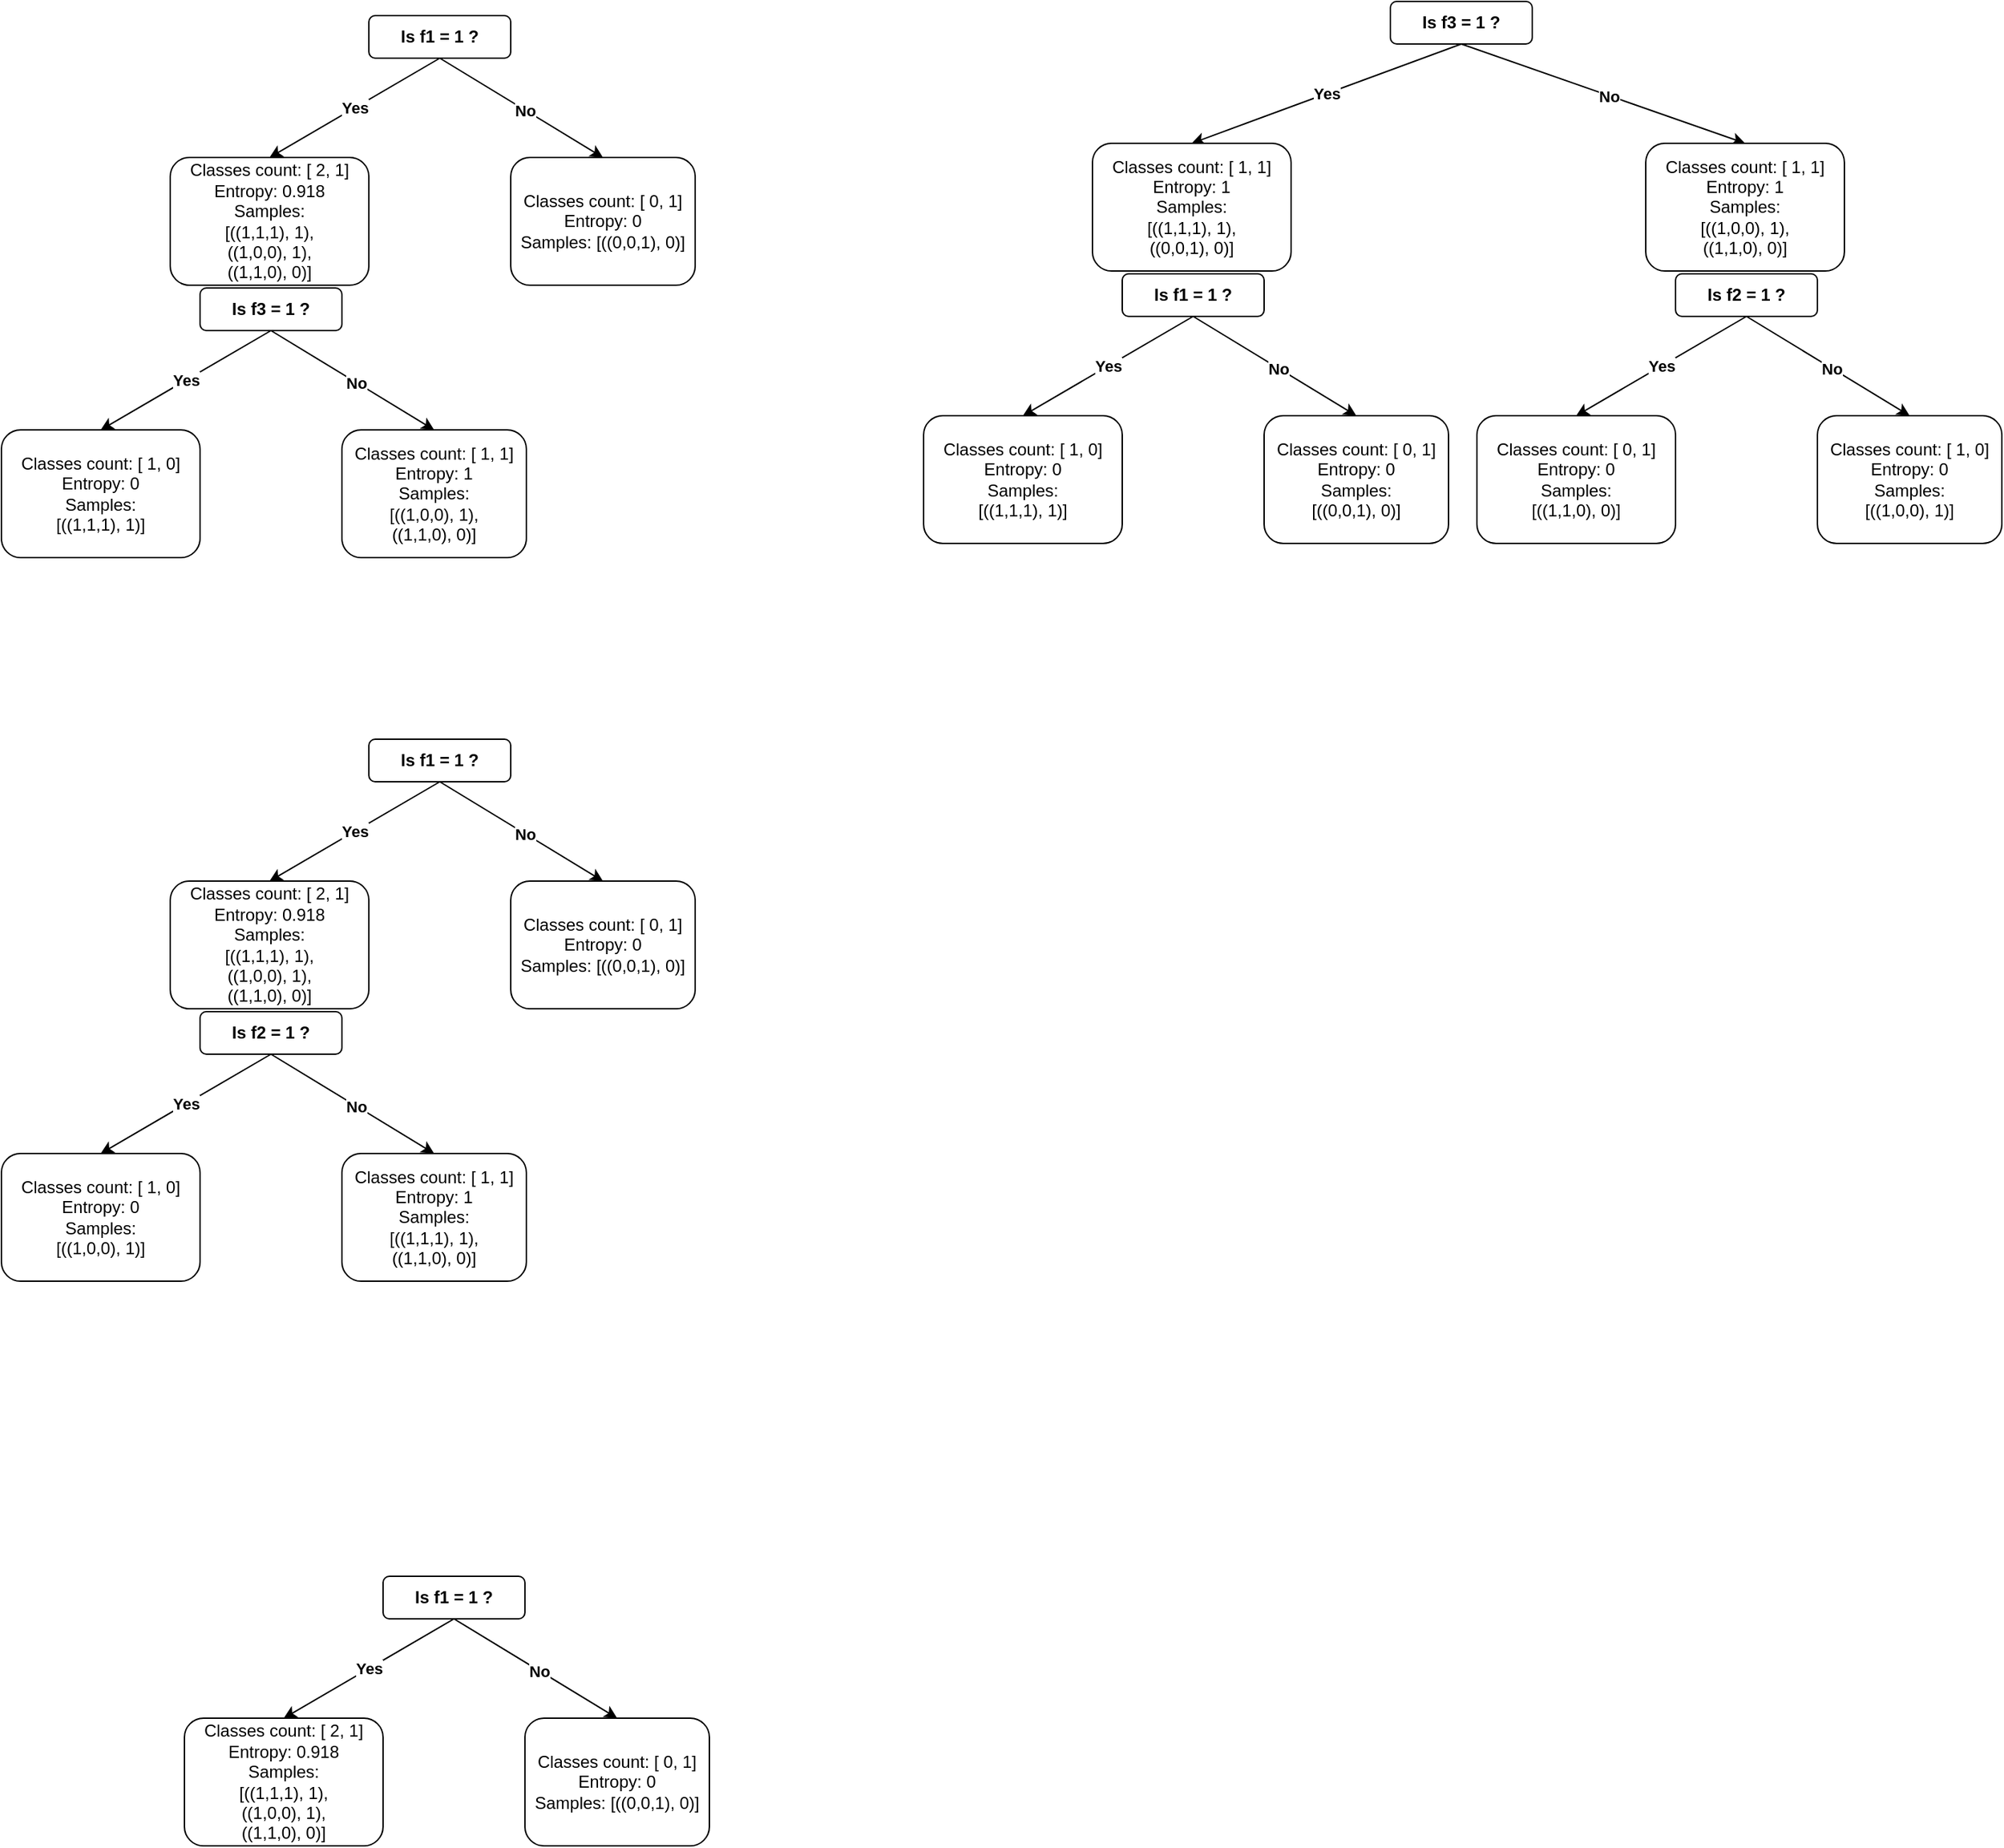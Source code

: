 <mxfile version="16.1.2" type="google"><diagram id="P9BpnGQANp72iG6LuLWr" name="Page-1"><mxGraphModel dx="846" dy="1839" grid="1" gridSize="10" guides="1" tooltips="1" connect="1" arrows="1" fold="1" page="1" pageScale="1" pageWidth="850" pageHeight="1100" math="0" shadow="0"><root><mxCell id="0"/><mxCell id="1" parent="0"/><mxCell id="FIFjQTrvIwdJAzkPILn--4" style="rounded=0;orthogonalLoop=1;jettySize=auto;html=1;exitX=0.5;exitY=1;exitDx=0;exitDy=0;entryX=0.5;entryY=0;entryDx=0;entryDy=0;" parent="1" source="FIFjQTrvIwdJAzkPILn--1" target="FIFjQTrvIwdJAzkPILn--2" edge="1"><mxGeometry relative="1" as="geometry"/></mxCell><mxCell id="FIFjQTrvIwdJAzkPILn--7" value="&lt;b&gt;No&lt;/b&gt;" style="edgeLabel;html=1;align=center;verticalAlign=middle;resizable=0;points=[];" parent="FIFjQTrvIwdJAzkPILn--4" vertex="1" connectable="0"><mxGeometry x="0.039" relative="1" as="geometry"><mxPoint as="offset"/></mxGeometry></mxCell><mxCell id="FIFjQTrvIwdJAzkPILn--5" style="edgeStyle=none;rounded=0;orthogonalLoop=1;jettySize=auto;html=1;exitX=0.5;exitY=1;exitDx=0;exitDy=0;entryX=0.5;entryY=0;entryDx=0;entryDy=0;" parent="1" source="FIFjQTrvIwdJAzkPILn--1" target="FIFjQTrvIwdJAzkPILn--3" edge="1"><mxGeometry relative="1" as="geometry"/></mxCell><mxCell id="FIFjQTrvIwdJAzkPILn--6" value="Yes" style="edgeLabel;html=1;align=center;verticalAlign=middle;resizable=0;points=[];fontStyle=1" parent="FIFjQTrvIwdJAzkPILn--5" vertex="1" connectable="0"><mxGeometry relative="1" as="geometry"><mxPoint as="offset"/></mxGeometry></mxCell><mxCell id="FIFjQTrvIwdJAzkPILn--1" value="&lt;b&gt;Is f1 = 1 ?&lt;/b&gt;" style="rounded=1;whiteSpace=wrap;html=1;" parent="1" vertex="1"><mxGeometry x="379" y="410" width="100" height="30" as="geometry"/></mxCell><mxCell id="FIFjQTrvIwdJAzkPILn--2" value="Classes count: [ 0, 1]&lt;br&gt;Entropy: 0&lt;br&gt;Samples: [((0,0,1), 0)]" style="rounded=1;whiteSpace=wrap;html=1;" parent="1" vertex="1"><mxGeometry x="479" y="510" width="130" height="90" as="geometry"/></mxCell><mxCell id="FIFjQTrvIwdJAzkPILn--3" value="Classes count: [ 2, 1]&lt;br&gt;Entropy: 0.918&lt;br&gt;Samples: &lt;br&gt;[((1,1,1), 1),&lt;br&gt;((1,0,0), 1),&lt;br&gt;((1,1,0), 0)]" style="rounded=1;whiteSpace=wrap;html=1;" parent="1" vertex="1"><mxGeometry x="239" y="510" width="140" height="90" as="geometry"/></mxCell><mxCell id="FIFjQTrvIwdJAzkPILn--8" style="rounded=0;orthogonalLoop=1;jettySize=auto;html=1;exitX=0.5;exitY=1;exitDx=0;exitDy=0;entryX=0.5;entryY=0;entryDx=0;entryDy=0;" parent="1" source="FIFjQTrvIwdJAzkPILn--12" target="FIFjQTrvIwdJAzkPILn--13" edge="1"><mxGeometry relative="1" as="geometry"/></mxCell><mxCell id="FIFjQTrvIwdJAzkPILn--9" value="&lt;b&gt;No&lt;/b&gt;" style="edgeLabel;html=1;align=center;verticalAlign=middle;resizable=0;points=[];" parent="FIFjQTrvIwdJAzkPILn--8" vertex="1" connectable="0"><mxGeometry x="0.039" relative="1" as="geometry"><mxPoint as="offset"/></mxGeometry></mxCell><mxCell id="FIFjQTrvIwdJAzkPILn--10" style="edgeStyle=none;rounded=0;orthogonalLoop=1;jettySize=auto;html=1;exitX=0.5;exitY=1;exitDx=0;exitDy=0;entryX=0.5;entryY=0;entryDx=0;entryDy=0;" parent="1" source="FIFjQTrvIwdJAzkPILn--12" target="FIFjQTrvIwdJAzkPILn--14" edge="1"><mxGeometry relative="1" as="geometry"/></mxCell><mxCell id="FIFjQTrvIwdJAzkPILn--11" value="Yes" style="edgeLabel;html=1;align=center;verticalAlign=middle;resizable=0;points=[];fontStyle=1" parent="FIFjQTrvIwdJAzkPILn--10" vertex="1" connectable="0"><mxGeometry relative="1" as="geometry"><mxPoint as="offset"/></mxGeometry></mxCell><mxCell id="FIFjQTrvIwdJAzkPILn--12" value="&lt;b&gt;Is f1 = 1 ?&lt;/b&gt;" style="rounded=1;whiteSpace=wrap;html=1;" parent="1" vertex="1"><mxGeometry x="389" y="1000" width="100" height="30" as="geometry"/></mxCell><mxCell id="FIFjQTrvIwdJAzkPILn--13" value="Classes count: [ 0, 1]&lt;br&gt;Entropy: 0&lt;br&gt;Samples: [((0,0,1), 0)]" style="rounded=1;whiteSpace=wrap;html=1;" parent="1" vertex="1"><mxGeometry x="489" y="1100" width="130" height="90" as="geometry"/></mxCell><mxCell id="FIFjQTrvIwdJAzkPILn--14" value="Classes count: [ 2, 1]&lt;br&gt;Entropy: 0.918&lt;br&gt;Samples: &lt;br&gt;[((1,1,1), 1),&lt;br&gt;((1,0,0), 1),&lt;br&gt;((1,1,0), 0)]" style="rounded=1;whiteSpace=wrap;html=1;" parent="1" vertex="1"><mxGeometry x="249" y="1100" width="140" height="90" as="geometry"/></mxCell><mxCell id="FIFjQTrvIwdJAzkPILn--23" style="rounded=0;orthogonalLoop=1;jettySize=auto;html=1;exitX=0.5;exitY=1;exitDx=0;exitDy=0;entryX=0.5;entryY=0;entryDx=0;entryDy=0;" parent="1" source="FIFjQTrvIwdJAzkPILn--27" target="FIFjQTrvIwdJAzkPILn--28" edge="1"><mxGeometry relative="1" as="geometry"/></mxCell><mxCell id="FIFjQTrvIwdJAzkPILn--24" value="&lt;b&gt;No&lt;/b&gt;" style="edgeLabel;html=1;align=center;verticalAlign=middle;resizable=0;points=[];" parent="FIFjQTrvIwdJAzkPILn--23" vertex="1" connectable="0"><mxGeometry x="0.039" relative="1" as="geometry"><mxPoint as="offset"/></mxGeometry></mxCell><mxCell id="FIFjQTrvIwdJAzkPILn--25" style="edgeStyle=none;rounded=0;orthogonalLoop=1;jettySize=auto;html=1;exitX=0.5;exitY=1;exitDx=0;exitDy=0;entryX=0.5;entryY=0;entryDx=0;entryDy=0;" parent="1" source="FIFjQTrvIwdJAzkPILn--27" target="FIFjQTrvIwdJAzkPILn--29" edge="1"><mxGeometry relative="1" as="geometry"/></mxCell><mxCell id="FIFjQTrvIwdJAzkPILn--26" value="Yes" style="edgeLabel;html=1;align=center;verticalAlign=middle;resizable=0;points=[];fontStyle=1" parent="FIFjQTrvIwdJAzkPILn--25" vertex="1" connectable="0"><mxGeometry relative="1" as="geometry"><mxPoint as="offset"/></mxGeometry></mxCell><mxCell id="FIFjQTrvIwdJAzkPILn--27" value="&lt;b&gt;Is f2 = 1 ?&lt;/b&gt;" style="rounded=1;whiteSpace=wrap;html=1;" parent="1" vertex="1"><mxGeometry x="260" y="602" width="100" height="30" as="geometry"/></mxCell><mxCell id="FIFjQTrvIwdJAzkPILn--28" value="Classes count: [ 1, 1]&lt;br&gt;Entropy: 1&lt;br&gt;Samples: &lt;br&gt;[((1,1,1), 1),&lt;br&gt;((1,1,0), 0)]" style="rounded=1;whiteSpace=wrap;html=1;" parent="1" vertex="1"><mxGeometry x="360" y="702" width="130" height="90" as="geometry"/></mxCell><mxCell id="FIFjQTrvIwdJAzkPILn--29" value="Classes count: [ 1, 0]&lt;br&gt;Entropy: 0&lt;br&gt;Samples: &lt;br&gt;[((1,0,0), 1)]" style="rounded=1;whiteSpace=wrap;html=1;" parent="1" vertex="1"><mxGeometry x="120" y="702" width="140" height="90" as="geometry"/></mxCell><mxCell id="FIFjQTrvIwdJAzkPILn--30" style="rounded=0;orthogonalLoop=1;jettySize=auto;html=1;exitX=0.5;exitY=1;exitDx=0;exitDy=0;entryX=0.5;entryY=0;entryDx=0;entryDy=0;" parent="1" source="FIFjQTrvIwdJAzkPILn--34" target="FIFjQTrvIwdJAzkPILn--35" edge="1"><mxGeometry relative="1" as="geometry"/></mxCell><mxCell id="FIFjQTrvIwdJAzkPILn--31" value="&lt;b&gt;No&lt;/b&gt;" style="edgeLabel;html=1;align=center;verticalAlign=middle;resizable=0;points=[];" parent="FIFjQTrvIwdJAzkPILn--30" vertex="1" connectable="0"><mxGeometry x="0.039" relative="1" as="geometry"><mxPoint as="offset"/></mxGeometry></mxCell><mxCell id="FIFjQTrvIwdJAzkPILn--32" style="edgeStyle=none;rounded=0;orthogonalLoop=1;jettySize=auto;html=1;exitX=0.5;exitY=1;exitDx=0;exitDy=0;entryX=0.5;entryY=0;entryDx=0;entryDy=0;" parent="1" source="FIFjQTrvIwdJAzkPILn--34" target="FIFjQTrvIwdJAzkPILn--36" edge="1"><mxGeometry relative="1" as="geometry"/></mxCell><mxCell id="FIFjQTrvIwdJAzkPILn--33" value="Yes" style="edgeLabel;html=1;align=center;verticalAlign=middle;resizable=0;points=[];fontStyle=1" parent="FIFjQTrvIwdJAzkPILn--32" vertex="1" connectable="0"><mxGeometry relative="1" as="geometry"><mxPoint as="offset"/></mxGeometry></mxCell><mxCell id="FIFjQTrvIwdJAzkPILn--34" value="&lt;b&gt;Is f1 = 1 ?&lt;/b&gt;" style="rounded=1;whiteSpace=wrap;html=1;" parent="1" vertex="1"><mxGeometry x="379" y="-100" width="100" height="30" as="geometry"/></mxCell><mxCell id="FIFjQTrvIwdJAzkPILn--35" value="Classes count: [ 0, 1]&lt;br&gt;Entropy: 0&lt;br&gt;Samples: [((0,0,1), 0)]" style="rounded=1;whiteSpace=wrap;html=1;" parent="1" vertex="1"><mxGeometry x="479" width="130" height="90" as="geometry"/></mxCell><mxCell id="FIFjQTrvIwdJAzkPILn--36" value="Classes count: [ 2, 1]&lt;br&gt;Entropy: 0.918&lt;br&gt;Samples: &lt;br&gt;[((1,1,1), 1),&lt;br&gt;((1,0,0), 1),&lt;br&gt;((1,1,0), 0)]" style="rounded=1;whiteSpace=wrap;html=1;" parent="1" vertex="1"><mxGeometry x="239" width="140" height="90" as="geometry"/></mxCell><mxCell id="FIFjQTrvIwdJAzkPILn--37" style="rounded=0;orthogonalLoop=1;jettySize=auto;html=1;exitX=0.5;exitY=1;exitDx=0;exitDy=0;entryX=0.5;entryY=0;entryDx=0;entryDy=0;" parent="1" source="FIFjQTrvIwdJAzkPILn--41" target="FIFjQTrvIwdJAzkPILn--42" edge="1"><mxGeometry relative="1" as="geometry"/></mxCell><mxCell id="FIFjQTrvIwdJAzkPILn--38" value="&lt;b&gt;No&lt;/b&gt;" style="edgeLabel;html=1;align=center;verticalAlign=middle;resizable=0;points=[];" parent="FIFjQTrvIwdJAzkPILn--37" vertex="1" connectable="0"><mxGeometry x="0.039" relative="1" as="geometry"><mxPoint as="offset"/></mxGeometry></mxCell><mxCell id="FIFjQTrvIwdJAzkPILn--39" style="edgeStyle=none;rounded=0;orthogonalLoop=1;jettySize=auto;html=1;exitX=0.5;exitY=1;exitDx=0;exitDy=0;entryX=0.5;entryY=0;entryDx=0;entryDy=0;" parent="1" source="FIFjQTrvIwdJAzkPILn--41" target="FIFjQTrvIwdJAzkPILn--43" edge="1"><mxGeometry relative="1" as="geometry"/></mxCell><mxCell id="FIFjQTrvIwdJAzkPILn--40" value="Yes" style="edgeLabel;html=1;align=center;verticalAlign=middle;resizable=0;points=[];fontStyle=1" parent="FIFjQTrvIwdJAzkPILn--39" vertex="1" connectable="0"><mxGeometry relative="1" as="geometry"><mxPoint as="offset"/></mxGeometry></mxCell><mxCell id="FIFjQTrvIwdJAzkPILn--41" value="&lt;b&gt;Is f3 = 1 ?&lt;/b&gt;" style="rounded=1;whiteSpace=wrap;html=1;" parent="1" vertex="1"><mxGeometry x="260" y="92" width="100" height="30" as="geometry"/></mxCell><mxCell id="FIFjQTrvIwdJAzkPILn--42" value="Classes count: [ 1, 1]&lt;br&gt;Entropy: 1&lt;br&gt;Samples: &lt;br&gt;[((1,0,0), 1),&lt;br&gt;((1,1,0), 0)]" style="rounded=1;whiteSpace=wrap;html=1;" parent="1" vertex="1"><mxGeometry x="360" y="192" width="130" height="90" as="geometry"/></mxCell><mxCell id="FIFjQTrvIwdJAzkPILn--43" value="Classes count: [ 1, 0]&lt;br&gt;Entropy: 0&lt;br&gt;Samples: &lt;br&gt;[((1,1,1), 1)]" style="rounded=1;whiteSpace=wrap;html=1;" parent="1" vertex="1"><mxGeometry x="120" y="192" width="140" height="90" as="geometry"/></mxCell><mxCell id="FIFjQTrvIwdJAzkPILn--44" style="rounded=0;orthogonalLoop=1;jettySize=auto;html=1;exitX=0.5;exitY=1;exitDx=0;exitDy=0;entryX=0.5;entryY=0;entryDx=0;entryDy=0;" parent="1" source="FIFjQTrvIwdJAzkPILn--48" target="FIFjQTrvIwdJAzkPILn--58" edge="1"><mxGeometry relative="1" as="geometry"><mxPoint x="1340" y="-8" as="targetPoint"/></mxGeometry></mxCell><mxCell id="FIFjQTrvIwdJAzkPILn--45" value="&lt;b&gt;No&lt;/b&gt;" style="edgeLabel;html=1;align=center;verticalAlign=middle;resizable=0;points=[];" parent="FIFjQTrvIwdJAzkPILn--44" vertex="1" connectable="0"><mxGeometry x="0.039" relative="1" as="geometry"><mxPoint as="offset"/></mxGeometry></mxCell><mxCell id="FIFjQTrvIwdJAzkPILn--46" style="edgeStyle=none;rounded=0;orthogonalLoop=1;jettySize=auto;html=1;exitX=0.5;exitY=1;exitDx=0;exitDy=0;entryX=0.5;entryY=0;entryDx=0;entryDy=0;" parent="1" source="FIFjQTrvIwdJAzkPILn--48" target="FIFjQTrvIwdJAzkPILn--50" edge="1"><mxGeometry relative="1" as="geometry"/></mxCell><mxCell id="FIFjQTrvIwdJAzkPILn--47" value="Yes" style="edgeLabel;html=1;align=center;verticalAlign=middle;resizable=0;points=[];fontStyle=1" parent="FIFjQTrvIwdJAzkPILn--46" vertex="1" connectable="0"><mxGeometry relative="1" as="geometry"><mxPoint as="offset"/></mxGeometry></mxCell><mxCell id="FIFjQTrvIwdJAzkPILn--48" value="&lt;b&gt;Is f3 = 1 ?&lt;/b&gt;" style="rounded=1;whiteSpace=wrap;html=1;" parent="1" vertex="1"><mxGeometry x="1099" y="-110" width="100" height="30" as="geometry"/></mxCell><mxCell id="FIFjQTrvIwdJAzkPILn--50" value="Classes count: [ 1, 1]&lt;br&gt;Entropy: 1&lt;br&gt;Samples: &lt;br&gt;[((1,1,1), 1),&lt;br&gt;((0,0,1), 0)]" style="rounded=1;whiteSpace=wrap;html=1;" parent="1" vertex="1"><mxGeometry x="889" y="-10" width="140" height="90" as="geometry"/></mxCell><mxCell id="FIFjQTrvIwdJAzkPILn--51" style="rounded=0;orthogonalLoop=1;jettySize=auto;html=1;exitX=0.5;exitY=1;exitDx=0;exitDy=0;entryX=0.5;entryY=0;entryDx=0;entryDy=0;" parent="1" source="FIFjQTrvIwdJAzkPILn--55" target="FIFjQTrvIwdJAzkPILn--56" edge="1"><mxGeometry relative="1" as="geometry"/></mxCell><mxCell id="FIFjQTrvIwdJAzkPILn--52" value="&lt;b&gt;No&lt;/b&gt;" style="edgeLabel;html=1;align=center;verticalAlign=middle;resizable=0;points=[];" parent="FIFjQTrvIwdJAzkPILn--51" vertex="1" connectable="0"><mxGeometry x="0.039" relative="1" as="geometry"><mxPoint as="offset"/></mxGeometry></mxCell><mxCell id="FIFjQTrvIwdJAzkPILn--53" style="edgeStyle=none;rounded=0;orthogonalLoop=1;jettySize=auto;html=1;exitX=0.5;exitY=1;exitDx=0;exitDy=0;entryX=0.5;entryY=0;entryDx=0;entryDy=0;" parent="1" source="FIFjQTrvIwdJAzkPILn--55" target="FIFjQTrvIwdJAzkPILn--57" edge="1"><mxGeometry relative="1" as="geometry"/></mxCell><mxCell id="FIFjQTrvIwdJAzkPILn--54" value="Yes" style="edgeLabel;html=1;align=center;verticalAlign=middle;resizable=0;points=[];fontStyle=1" parent="FIFjQTrvIwdJAzkPILn--53" vertex="1" connectable="0"><mxGeometry relative="1" as="geometry"><mxPoint as="offset"/></mxGeometry></mxCell><mxCell id="FIFjQTrvIwdJAzkPILn--55" value="&lt;b&gt;Is f1 = 1 ?&lt;/b&gt;" style="rounded=1;whiteSpace=wrap;html=1;" parent="1" vertex="1"><mxGeometry x="910" y="82" width="100" height="30" as="geometry"/></mxCell><mxCell id="FIFjQTrvIwdJAzkPILn--56" value="Classes count: [ 0, 1]&lt;br&gt;Entropy: 0&lt;br&gt;Samples: &lt;br&gt;[((0,0,1), 0)]" style="rounded=1;whiteSpace=wrap;html=1;" parent="1" vertex="1"><mxGeometry x="1010" y="182" width="130" height="90" as="geometry"/></mxCell><mxCell id="FIFjQTrvIwdJAzkPILn--57" value="Classes count: [ 1, 0]&lt;br&gt;Entropy: 0&lt;br&gt;Samples: &lt;br&gt;[((1,1,1), 1)]" style="rounded=1;whiteSpace=wrap;html=1;" parent="1" vertex="1"><mxGeometry x="770" y="182" width="140" height="90" as="geometry"/></mxCell><mxCell id="FIFjQTrvIwdJAzkPILn--58" value="Classes count: [ 1, 1]&lt;br&gt;Entropy: 1&lt;br&gt;Samples: &lt;br&gt;[((1,0,0), 1),&lt;br&gt;((1,1,0), 0)]" style="rounded=1;whiteSpace=wrap;html=1;" parent="1" vertex="1"><mxGeometry x="1279" y="-10" width="140" height="90" as="geometry"/></mxCell><mxCell id="FIFjQTrvIwdJAzkPILn--59" style="rounded=0;orthogonalLoop=1;jettySize=auto;html=1;exitX=0.5;exitY=1;exitDx=0;exitDy=0;entryX=0.5;entryY=0;entryDx=0;entryDy=0;" parent="1" source="FIFjQTrvIwdJAzkPILn--63" target="FIFjQTrvIwdJAzkPILn--64" edge="1"><mxGeometry relative="1" as="geometry"/></mxCell><mxCell id="FIFjQTrvIwdJAzkPILn--60" value="&lt;b&gt;No&lt;/b&gt;" style="edgeLabel;html=1;align=center;verticalAlign=middle;resizable=0;points=[];" parent="FIFjQTrvIwdJAzkPILn--59" vertex="1" connectable="0"><mxGeometry x="0.039" relative="1" as="geometry"><mxPoint as="offset"/></mxGeometry></mxCell><mxCell id="FIFjQTrvIwdJAzkPILn--61" style="edgeStyle=none;rounded=0;orthogonalLoop=1;jettySize=auto;html=1;exitX=0.5;exitY=1;exitDx=0;exitDy=0;entryX=0.5;entryY=0;entryDx=0;entryDy=0;" parent="1" source="FIFjQTrvIwdJAzkPILn--63" target="FIFjQTrvIwdJAzkPILn--65" edge="1"><mxGeometry relative="1" as="geometry"/></mxCell><mxCell id="FIFjQTrvIwdJAzkPILn--62" value="Yes" style="edgeLabel;html=1;align=center;verticalAlign=middle;resizable=0;points=[];fontStyle=1" parent="FIFjQTrvIwdJAzkPILn--61" vertex="1" connectable="0"><mxGeometry relative="1" as="geometry"><mxPoint as="offset"/></mxGeometry></mxCell><mxCell id="FIFjQTrvIwdJAzkPILn--63" value="&lt;b&gt;Is f2 = 1 ?&lt;/b&gt;" style="rounded=1;whiteSpace=wrap;html=1;" parent="1" vertex="1"><mxGeometry x="1300" y="82" width="100" height="30" as="geometry"/></mxCell><mxCell id="FIFjQTrvIwdJAzkPILn--64" value="Classes count: [ 1, 0]&lt;br&gt;Entropy: 0&lt;br&gt;Samples: &lt;br&gt;[((1,0,0), 1)]" style="rounded=1;whiteSpace=wrap;html=1;" parent="1" vertex="1"><mxGeometry x="1400" y="182" width="130" height="90" as="geometry"/></mxCell><mxCell id="FIFjQTrvIwdJAzkPILn--65" value="Classes count: [ 0, 1]&lt;br&gt;Entropy: 0&lt;br&gt;Samples: &lt;br&gt;[((1,1,0), 0)]" style="rounded=1;whiteSpace=wrap;html=1;" parent="1" vertex="1"><mxGeometry x="1160" y="182" width="140" height="90" as="geometry"/></mxCell></root></mxGraphModel></diagram></mxfile>